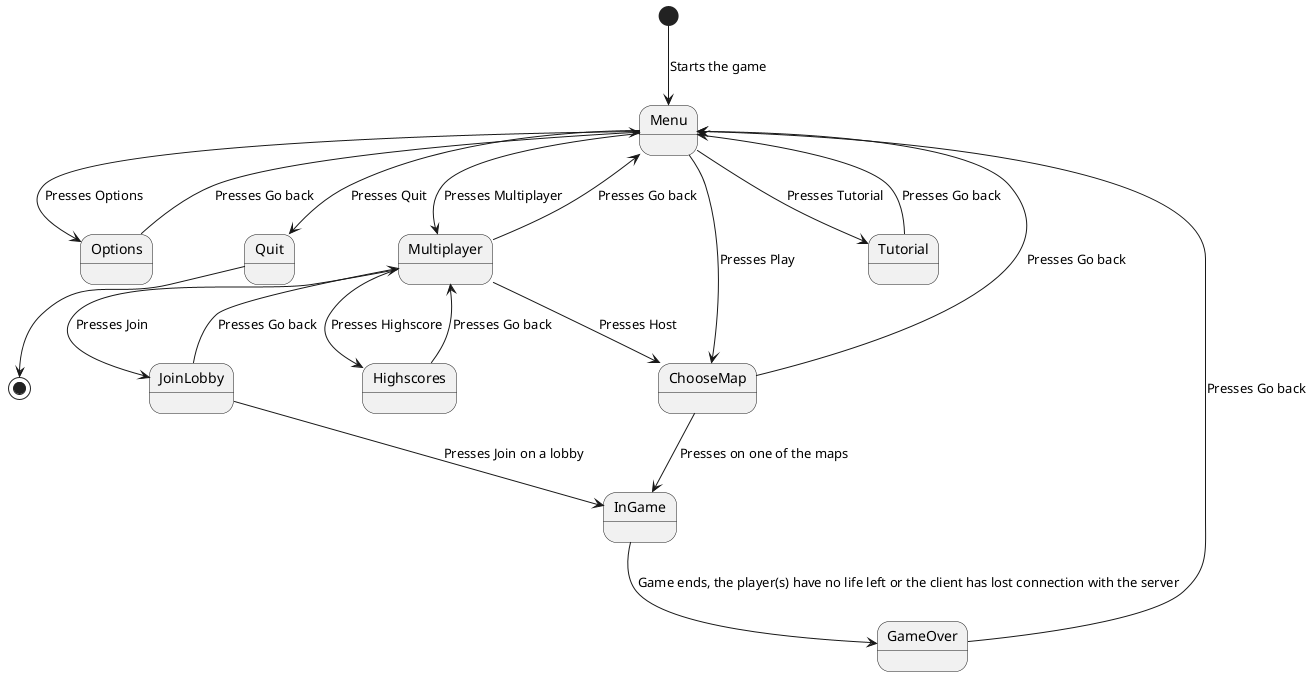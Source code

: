 @startuml

[*] --> Menu : Starts the game
Menu --> Options : Presses Options
Menu --> Quit : Presses Quit
Menu --> Multiplayer : Presses Multiplayer
Menu --> ChooseMap : Presses Play
Menu --> Tutorial : Presses Tutorial
Options --> Menu : Presses Go back
Multiplayer --> Menu : Presses Go back
ChooseMap --> Menu : Presses Go back
Tutorial --> Menu : Presses Go back
Multiplayer --> JoinLobby : Presses Join
Multiplayer --> ChooseMap : Presses Host
Multiplayer --> Highscores : Presses Highscore
JoinLobby --> Multiplayer : Presses Go back
JoinLobby --> InGame : Presses Join on a lobby
ChooseMap --> InGame : Presses on one of the maps
InGame --> GameOver : Game ends, the player(s) have no life left or the client has lost connection with the server
GameOver --> Menu : Presses Go back
Highscores --> Multiplayer : Presses Go back

Quit --> [*]

@enduml